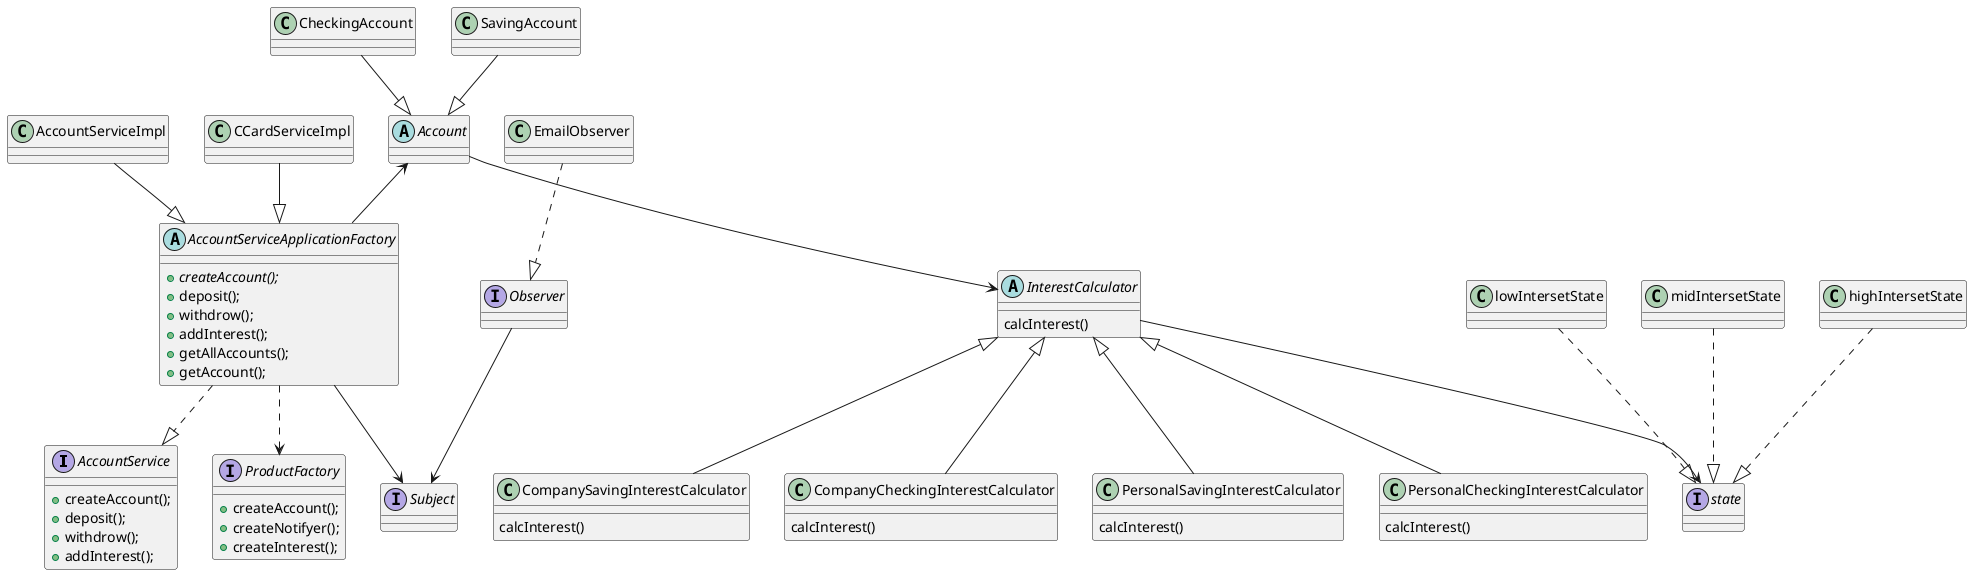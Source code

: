@startuml
'https://plantuml.com/class-diagram

interface AccountService {
    +createAccount();
    +deposit();
    +withdrow();
    +addInterest();
}

abstract AccountServiceApplicationFactory{
    +{abstract}createAccount();
    +deposit();
    +withdrow();
    +addInterest();
    +getAllAccounts();
    +getAccount();
}



interface ProductFactory {
    +createAccount();
    +createNotifyer();
    +createInterest();
}
'new Account product with subclasses
abstract Account
class CheckingAccount
class SavingAccount


 abstract InterestCalculator{
 calcInterest()
 }
 class PersonalSavingInterestCalculator{
 calcInterest()
 }
 class PersonalCheckingInterestCalculator{
 calcInterest()
 }
 class CompanySavingInterestCalculator{
 calcInterest()
 }
 class CompanyCheckingInterestCalculator{
 calcInterest()
 }


 interface state{
 }

'diagram
CheckingAccount --|> Account
SavingAccount --|> Account


'Observer pattern for notifiyer
interface Subject
Interface Observer
class EmailObserver

Observer --> Subject
EmailObserver ..|> Observer

AccountServiceApplicationFactory --> Subject


AccountServiceApplicationFactory ..|> AccountService
AccountServiceImpl --|> AccountServiceApplicationFactory
CCardServiceImpl --|> AccountServiceApplicationFactory

AccountServiceApplicationFactory ..> ProductFactory
Account <-- AccountServiceApplicationFactory

 Account -->InterestCalculator
InterestCalculator --> state
lowIntersetState ..|> state
midIntersetState ..|> state
highIntersetState ..|> state
 InterestCalculator <|--PersonalSavingInterestCalculator
 InterestCalculator <|--PersonalCheckingInterestCalculator
 InterestCalculator <|--CompanySavingInterestCalculator
 InterestCalculator <|--CompanyCheckingInterestCalculator

@enduml